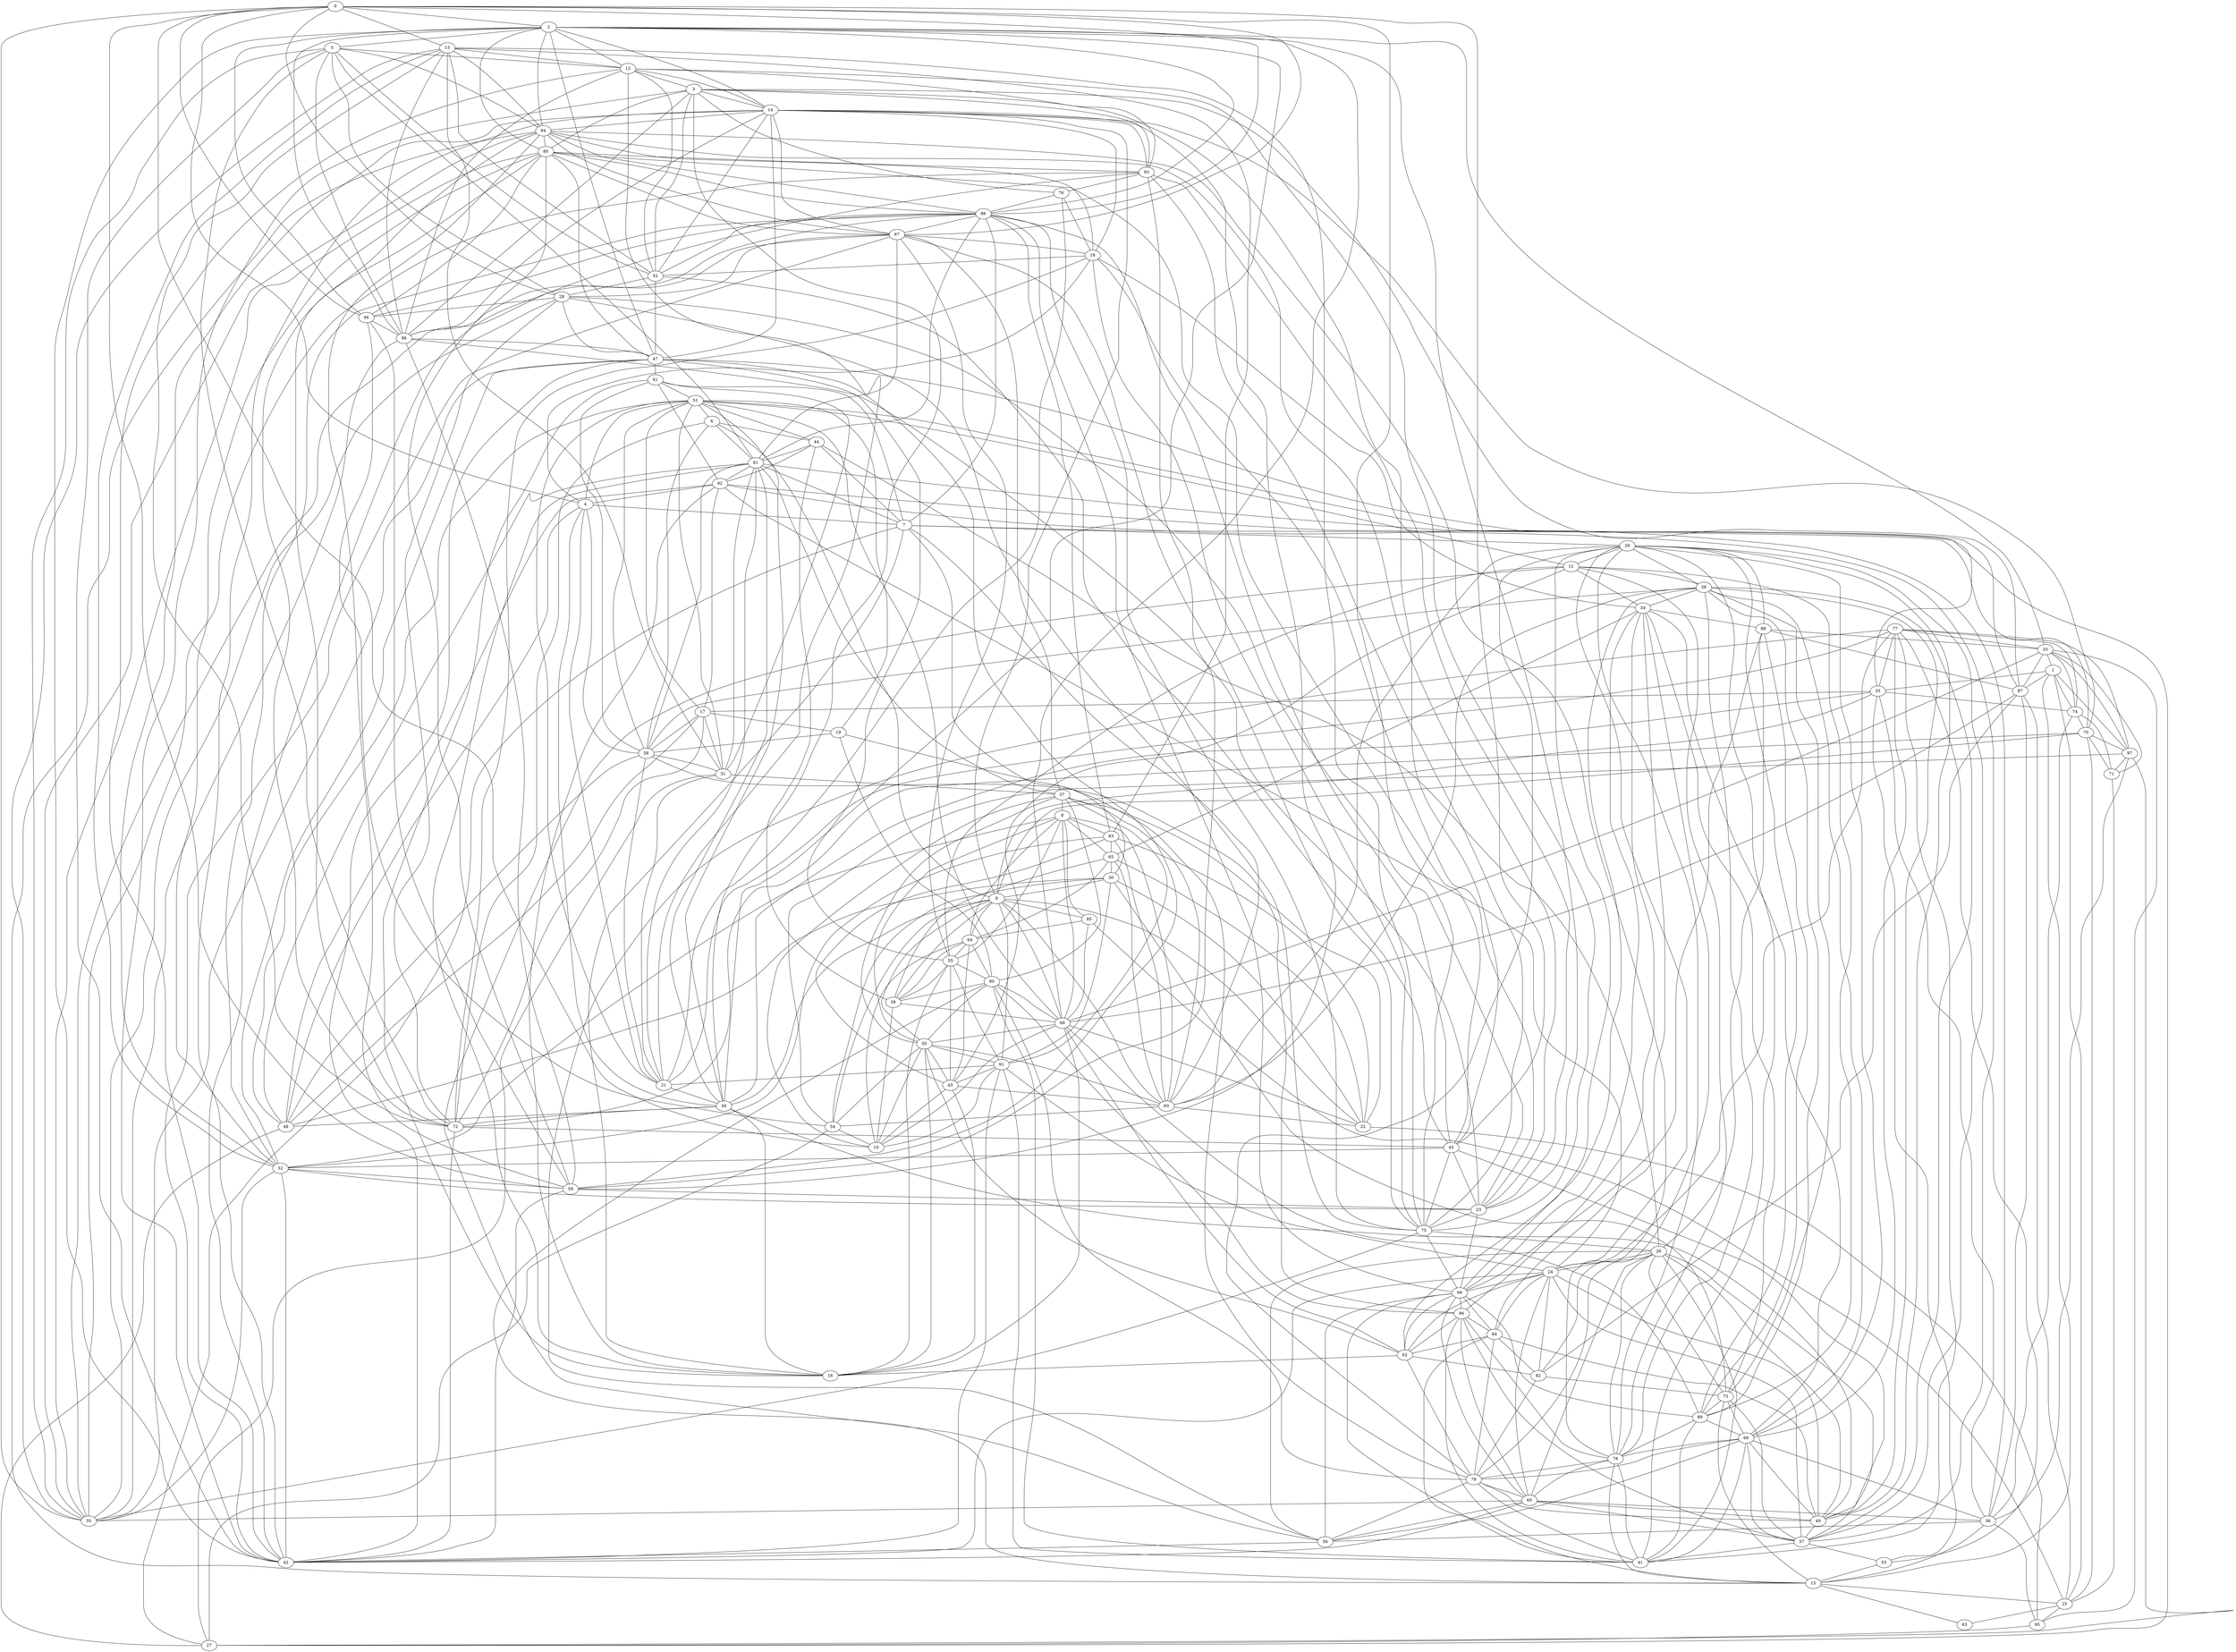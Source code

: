 graph G {
0 [block=3];
1 [block=1];
2 [block=3];
3 [block=3];
4 [block=0];
5 [block=3];
6 [block=0];
7 [block=0];
8 [block=4];
9 [block=4];
10 [block=4];
11 [block=2];
12 [block=3];
13 [block=3];
14 [block=3];
15 [block=1];
16 [block=0];
17 [block=0];
18 [block=3];
19 [block=0];
20 [block=1];
21 [block=0];
22 [block=4];
23 [block=3];
24 [block=2];
25 [block=1];
26 [block=2];
27 [block=0];
28 [block=3];
29 [block=2];
30 [block=4];
31 [block=0];
32 [block=3];
33 [block=1];
34 [block=2];
35 [block=3];
36 [block=1];
37 [block=4];
38 [block=2];
39 [block=4];
40 [block=0];
41 [block=2];
42 [block=3];
43 [block=4];
44 [block=0];
45 [block=3];
46 [block=3];
47 [block=3];
48 [block=0];
49 [block=2];
50 [block=4];
51 [block=0];
52 [block=3];
53 [block=1];
54 [block=4];
55 [block=4];
56 [block=2];
57 [block=2];
58 [block=0];
59 [block=3];
60 [block=4];
61 [block=0];
62 [block=2];
63 [block=1];
64 [block=4];
65 [block=4];
66 [block=2];
67 [block=3];
68 [block=4];
69 [block=2];
70 [block=1];
71 [block=1];
72 [block=3];
73 [block=2];
74 [block=1];
75 [block=3];
76 [block=3];
77 [block=1];
78 [block=2];
79 [block=2];
80 [block=3];
81 [block=0];
82 [block=2];
83 [block=4];
84 [block=2];
85 [block=4];
86 [block=3];
87 [block=1];
88 [block=2];
89 [block=2];
90 [block=4];
91 [block=4];
92 [block=0];
93 [block=3];
94 [block=3];
95 [block=1];
96 [block=2];
97 [block=1];
98 [block=3];
99 [block=2];
0--4 ;
0--10 ;
0--13 ;
0--28 ;
0--2 ;
0--67 ;
0--45 ;
1--87 ;
1--33 ;
2--47 ;
2--12 ;
2--68 ;
2--20 ;
2--80 ;
2--98 ;
2--40 ;
2--5 ;
2--14 ;
3--87 ;
3--42 ;
3--40 ;
3--14 ;
3--45 ;
3--93 ;
4--18 ;
4--21 ;
4--48 ;
4--7 ;
4--51 ;
5--81 ;
5--72 ;
5--98 ;
5--52 ;
5--94 ;
5--35 ;
5--12 ;
6--44 ;
6--72 ;
7--29 ;
7--30 ;
7--81 ;
7--61 ;
7--86 ;
7--44 ;
8--65 ;
8--83 ;
8--85 ;
9--54 ;
9--40 ;
9--64 ;
9--60 ;
9--6 ;
9--14 ;
9--33 ;
9--85 ;
10--50 ;
10--43 ;
10--39 ;
10--91 ;
10--68 ;
11--43 ;
11--89 ;
11--38 ;
11--55 ;
11--78 ;
12--93 ;
12--75 ;
12--21 ;
12--3 ;
13--94 ;
13--31 ;
13--98 ;
13--83 ;
13--72 ;
13--75 ;
13--52 ;
13--32 ;
13--12 ;
13--35 ;
14--67 ;
14--32 ;
14--52 ;
14--12 ;
14--18 ;
14--94 ;
15--25 ;
15--73 ;
15--94 ;
15--90 ;
15--84 ;
15--1 ;
15--78 ;
15--63 ;
16--61 ;
16--55 ;
16--50 ;
16--7 ;
16--92 ;
17--58 ;
17--72 ;
17--92 ;
17--19 ;
18--52 ;
18--75 ;
18--94 ;
19--79 ;
19--58 ;
19--90 ;
20--95 ;
20--1 ;
20--71 ;
20--97 ;
21--31 ;
21--58 ;
21--40 ;
22--65 ;
22--37 ;
22--95 ;
22--68 ;
22--9 ;
23--75 ;
23--2 ;
23--32 ;
23--18 ;
23--45 ;
24--99 ;
24--92 ;
24--62 ;
24--42 ;
24--84 ;
24--29 ;
24--69 ;
24--49 ;
24--57 ;
25--63 ;
25--95 ;
25--1 ;
26--41 ;
26--44 ;
26--88 ;
26--49 ;
26--73 ;
26--56 ;
26--24 ;
27--7 ;
28--23 ;
28--5 ;
28--67 ;
28--35 ;
28--46 ;
29--38 ;
29--11 ;
29--41 ;
29--78 ;
30--22 ;
30--91 ;
30--54 ;
30--9 ;
31--51 ;
31--37 ;
31--27 ;
31--81 ;
31--61 ;
31--17 ;
32--8 ;
32--59 ;
32--42 ;
33--17 ;
33--74 ;
33--40 ;
33--36 ;
34--88 ;
34--18 ;
34--11 ;
35--80 ;
35--0 ;
35--32 ;
35--75 ;
36--95 ;
36--15 ;
36--56 ;
36--92 ;
37--10 ;
37--67 ;
37--8 ;
37--90 ;
38--58 ;
38--78 ;
38--34 ;
38--66 ;
38--89 ;
39--44 ;
39--65 ;
39--68 ;
39--9 ;
40--72 ;
40--16 ;
40--4 ;
40--48 ;
41--96 ;
41--79 ;
42--59 ;
42--47 ;
42--14 ;
42--5 ;
42--12 ;
42--2 ;
43--16 ;
43--60 ;
44--51 ;
44--81 ;
45--86 ;
45--52 ;
45--32 ;
46--80 ;
46--98 ;
46--0 ;
46--2 ;
46--86 ;
47--28 ;
47--55 ;
47--61 ;
47--35 ;
47--14 ;
47--32 ;
47--52 ;
48--27 ;
48--30 ;
48--17 ;
48--58 ;
48--81 ;
48--51 ;
49--29 ;
49--40 ;
49--84 ;
49--45 ;
49--38 ;
49--57 ;
50--91 ;
50--8 ;
50--9 ;
50--37 ;
50--43 ;
50--54 ;
51--40 ;
51--11 ;
51--33 ;
51--6 ;
51--68 ;
51--17 ;
51--19 ;
51--21 ;
52--86 ;
52--12 ;
52--28 ;
52--3 ;
53--33 ;
53--15 ;
54--27 ;
54--46 ;
54--10 ;
55--8 ;
55--67 ;
55--90 ;
55--39 ;
55--43 ;
56--42 ;
56--66 ;
56--11 ;
56--79 ;
56--99 ;
57--53 ;
57--29 ;
57--41 ;
57--7 ;
57--26 ;
57--69 ;
57--66 ;
57--38 ;
58--4 ;
58--6 ;
58--31 ;
58--61 ;
58--51 ;
58--81 ;
59--47 ;
59--98 ;
59--23 ;
59--14 ;
59--94 ;
59--46 ;
59--0 ;
60--65 ;
60--50 ;
60--22 ;
60--37 ;
60--38 ;
60--54 ;
60--29 ;
60--7 ;
60--8 ;
61--92 ;
61--51 ;
62--82 ;
62--68 ;
62--99 ;
62--16 ;
62--38 ;
62--96 ;
62--50 ;
64--8 ;
64--43 ;
64--65 ;
64--39 ;
64--55 ;
64--10 ;
65--30 ;
65--34 ;
66--36 ;
66--29 ;
66--49 ;
66--73 ;
66--78 ;
66--34 ;
66--41 ;
67--42 ;
67--18 ;
67--35 ;
68--20 ;
68--16 ;
68--9 ;
68--85 ;
68--50 ;
68--8 ;
69--26 ;
69--56 ;
69--42 ;
69--35 ;
69--36 ;
69--49 ;
69--99 ;
70--14 ;
70--92 ;
70--9 ;
70--72 ;
70--97 ;
70--25 ;
71--74 ;
71--25 ;
71--70 ;
72--28 ;
72--18 ;
72--42 ;
72--45 ;
73--89 ;
73--57 ;
73--30 ;
73--38 ;
73--34 ;
74--20 ;
74--70 ;
74--36 ;
74--1 ;
75--0 ;
75--26 ;
75--67 ;
75--28 ;
75--86 ;
75--45 ;
76--18 ;
76--21 ;
76--3 ;
76--86 ;
77--20 ;
77--53 ;
77--66 ;
77--56 ;
77--97 ;
77--41 ;
77--74 ;
77--21 ;
77--24 ;
77--33 ;
78--79 ;
78--89 ;
78--26 ;
78--94 ;
78--41 ;
78--96 ;
78--69 ;
79--84 ;
79--90 ;
79--66 ;
79--26 ;
79--62 ;
79--49 ;
79--69 ;
79--82 ;
79--29 ;
80--93 ;
80--59 ;
80--3 ;
80--45 ;
80--47 ;
80--67 ;
80--32 ;
80--72 ;
81--67 ;
81--16 ;
81--37 ;
81--86 ;
81--21 ;
81--92 ;
81--6 ;
81--27 ;
81--40 ;
82--73 ;
82--84 ;
82--24 ;
82--34 ;
83--86 ;
83--22 ;
83--65 ;
83--43 ;
83--32 ;
83--60 ;
84--62 ;
84--34 ;
84--99 ;
85--25 ;
85--64 ;
86--2 ;
86--0 ;
86--94 ;
86--67 ;
86--80 ;
86--32 ;
87--47 ;
87--82 ;
87--68 ;
87--20 ;
87--25 ;
87--36 ;
88--87 ;
88--20 ;
88--99 ;
88--29 ;
89--66 ;
89--41 ;
89--88 ;
89--29 ;
89--68 ;
90--39 ;
90--41 ;
90--68 ;
90--64 ;
90--50 ;
91--55 ;
91--37 ;
91--9 ;
91--42 ;
91--41 ;
91--43 ;
91--21 ;
91--24 ;
92--4 ;
92--44 ;
92--48 ;
93--42 ;
93--35 ;
93--14 ;
93--23 ;
93--75 ;
93--59 ;
93--76 ;
94--23 ;
94--35 ;
94--67 ;
94--2 ;
94--72 ;
94--80 ;
95--27 ;
96--69 ;
96--90 ;
96--84 ;
96--34 ;
96--58 ;
96--57 ;
97--71 ;
97--1 ;
97--36 ;
97--54 ;
97--27 ;
98--86 ;
98--12 ;
98--23 ;
98--3 ;
98--47 ;
98--35 ;
98--14 ;
99--23 ;
99--34 ;
99--29 ;
99--89 ;
99--41 ;
99--75 ;
99--86 ;
99--96 ;
}
